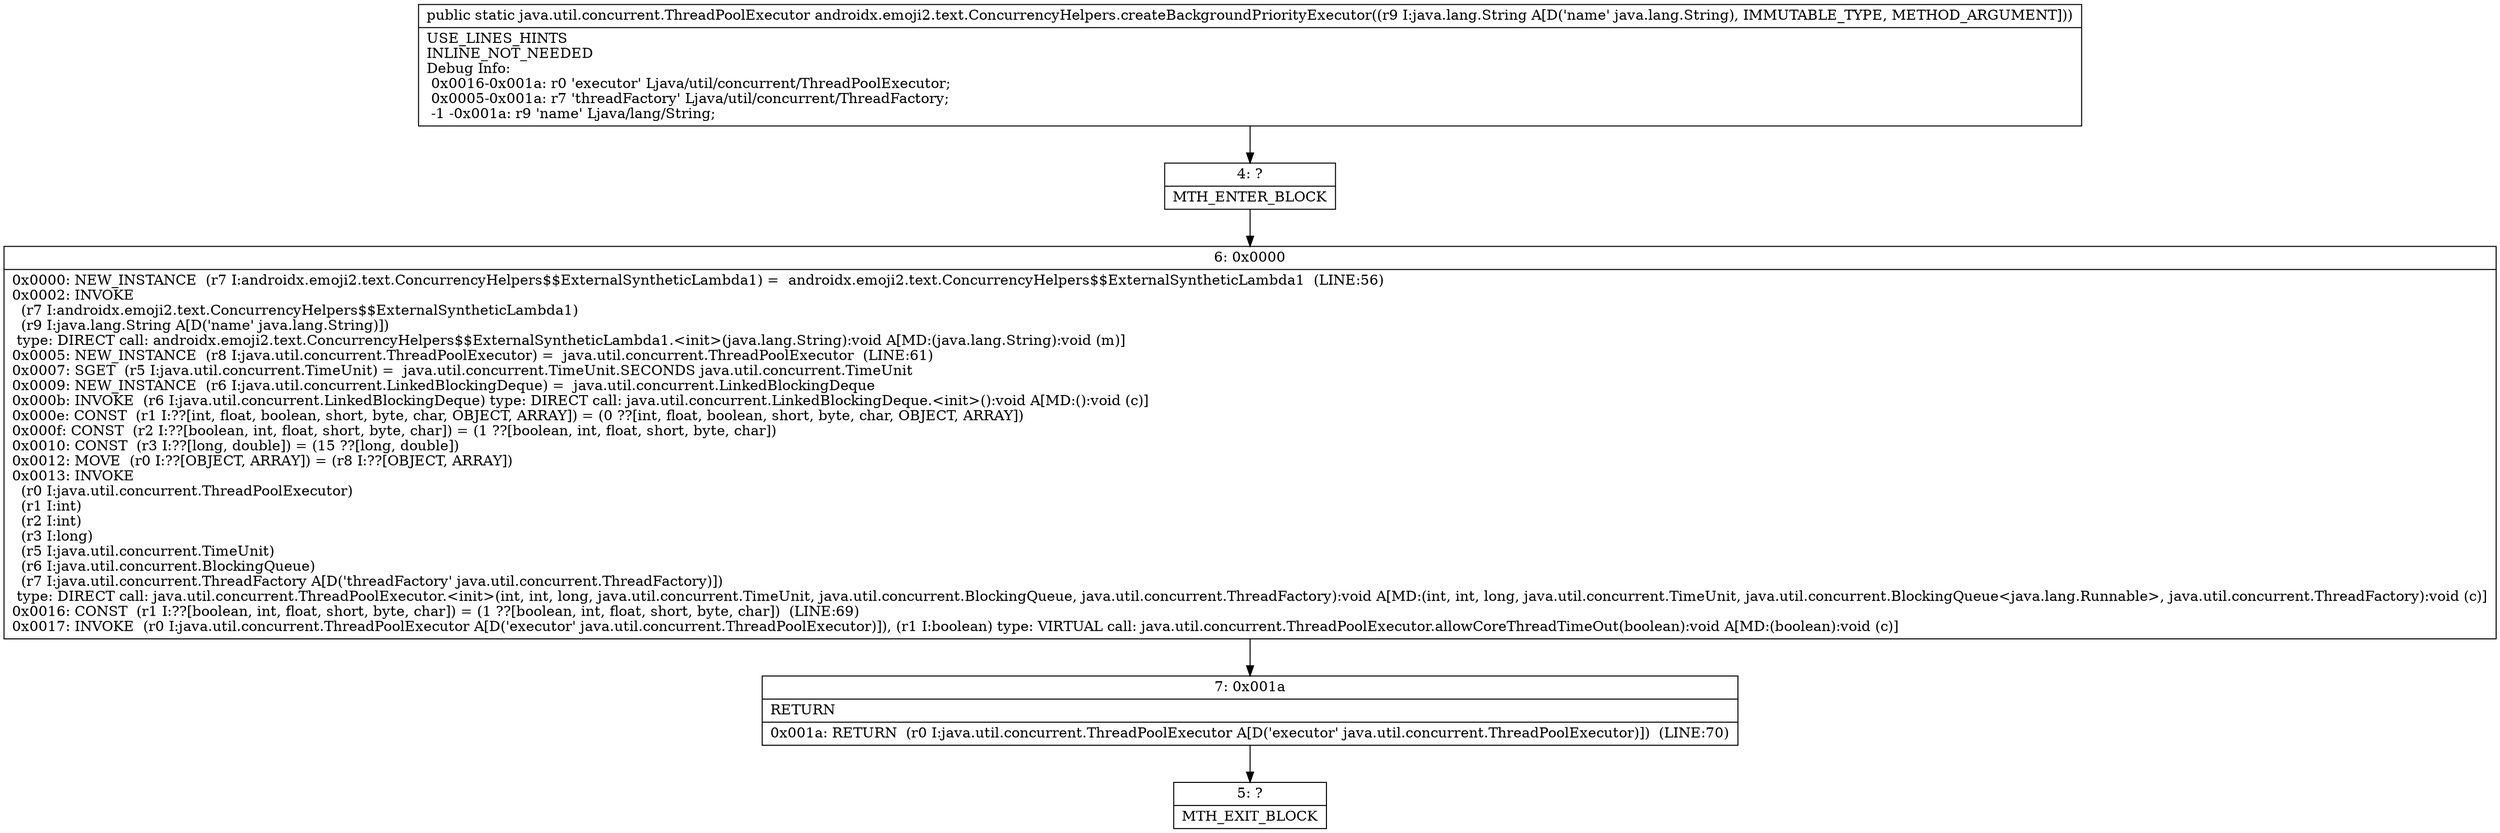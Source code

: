 digraph "CFG forandroidx.emoji2.text.ConcurrencyHelpers.createBackgroundPriorityExecutor(Ljava\/lang\/String;)Ljava\/util\/concurrent\/ThreadPoolExecutor;" {
Node_4 [shape=record,label="{4\:\ ?|MTH_ENTER_BLOCK\l}"];
Node_6 [shape=record,label="{6\:\ 0x0000|0x0000: NEW_INSTANCE  (r7 I:androidx.emoji2.text.ConcurrencyHelpers$$ExternalSyntheticLambda1) =  androidx.emoji2.text.ConcurrencyHelpers$$ExternalSyntheticLambda1  (LINE:56)\l0x0002: INVOKE  \l  (r7 I:androidx.emoji2.text.ConcurrencyHelpers$$ExternalSyntheticLambda1)\l  (r9 I:java.lang.String A[D('name' java.lang.String)])\l type: DIRECT call: androidx.emoji2.text.ConcurrencyHelpers$$ExternalSyntheticLambda1.\<init\>(java.lang.String):void A[MD:(java.lang.String):void (m)]\l0x0005: NEW_INSTANCE  (r8 I:java.util.concurrent.ThreadPoolExecutor) =  java.util.concurrent.ThreadPoolExecutor  (LINE:61)\l0x0007: SGET  (r5 I:java.util.concurrent.TimeUnit) =  java.util.concurrent.TimeUnit.SECONDS java.util.concurrent.TimeUnit \l0x0009: NEW_INSTANCE  (r6 I:java.util.concurrent.LinkedBlockingDeque) =  java.util.concurrent.LinkedBlockingDeque \l0x000b: INVOKE  (r6 I:java.util.concurrent.LinkedBlockingDeque) type: DIRECT call: java.util.concurrent.LinkedBlockingDeque.\<init\>():void A[MD:():void (c)]\l0x000e: CONST  (r1 I:??[int, float, boolean, short, byte, char, OBJECT, ARRAY]) = (0 ??[int, float, boolean, short, byte, char, OBJECT, ARRAY]) \l0x000f: CONST  (r2 I:??[boolean, int, float, short, byte, char]) = (1 ??[boolean, int, float, short, byte, char]) \l0x0010: CONST  (r3 I:??[long, double]) = (15 ??[long, double]) \l0x0012: MOVE  (r0 I:??[OBJECT, ARRAY]) = (r8 I:??[OBJECT, ARRAY]) \l0x0013: INVOKE  \l  (r0 I:java.util.concurrent.ThreadPoolExecutor)\l  (r1 I:int)\l  (r2 I:int)\l  (r3 I:long)\l  (r5 I:java.util.concurrent.TimeUnit)\l  (r6 I:java.util.concurrent.BlockingQueue)\l  (r7 I:java.util.concurrent.ThreadFactory A[D('threadFactory' java.util.concurrent.ThreadFactory)])\l type: DIRECT call: java.util.concurrent.ThreadPoolExecutor.\<init\>(int, int, long, java.util.concurrent.TimeUnit, java.util.concurrent.BlockingQueue, java.util.concurrent.ThreadFactory):void A[MD:(int, int, long, java.util.concurrent.TimeUnit, java.util.concurrent.BlockingQueue\<java.lang.Runnable\>, java.util.concurrent.ThreadFactory):void (c)]\l0x0016: CONST  (r1 I:??[boolean, int, float, short, byte, char]) = (1 ??[boolean, int, float, short, byte, char])  (LINE:69)\l0x0017: INVOKE  (r0 I:java.util.concurrent.ThreadPoolExecutor A[D('executor' java.util.concurrent.ThreadPoolExecutor)]), (r1 I:boolean) type: VIRTUAL call: java.util.concurrent.ThreadPoolExecutor.allowCoreThreadTimeOut(boolean):void A[MD:(boolean):void (c)]\l}"];
Node_7 [shape=record,label="{7\:\ 0x001a|RETURN\l|0x001a: RETURN  (r0 I:java.util.concurrent.ThreadPoolExecutor A[D('executor' java.util.concurrent.ThreadPoolExecutor)])  (LINE:70)\l}"];
Node_5 [shape=record,label="{5\:\ ?|MTH_EXIT_BLOCK\l}"];
MethodNode[shape=record,label="{public static java.util.concurrent.ThreadPoolExecutor androidx.emoji2.text.ConcurrencyHelpers.createBackgroundPriorityExecutor((r9 I:java.lang.String A[D('name' java.lang.String), IMMUTABLE_TYPE, METHOD_ARGUMENT]))  | USE_LINES_HINTS\lINLINE_NOT_NEEDED\lDebug Info:\l  0x0016\-0x001a: r0 'executor' Ljava\/util\/concurrent\/ThreadPoolExecutor;\l  0x0005\-0x001a: r7 'threadFactory' Ljava\/util\/concurrent\/ThreadFactory;\l  \-1 \-0x001a: r9 'name' Ljava\/lang\/String;\l}"];
MethodNode -> Node_4;Node_4 -> Node_6;
Node_6 -> Node_7;
Node_7 -> Node_5;
}

